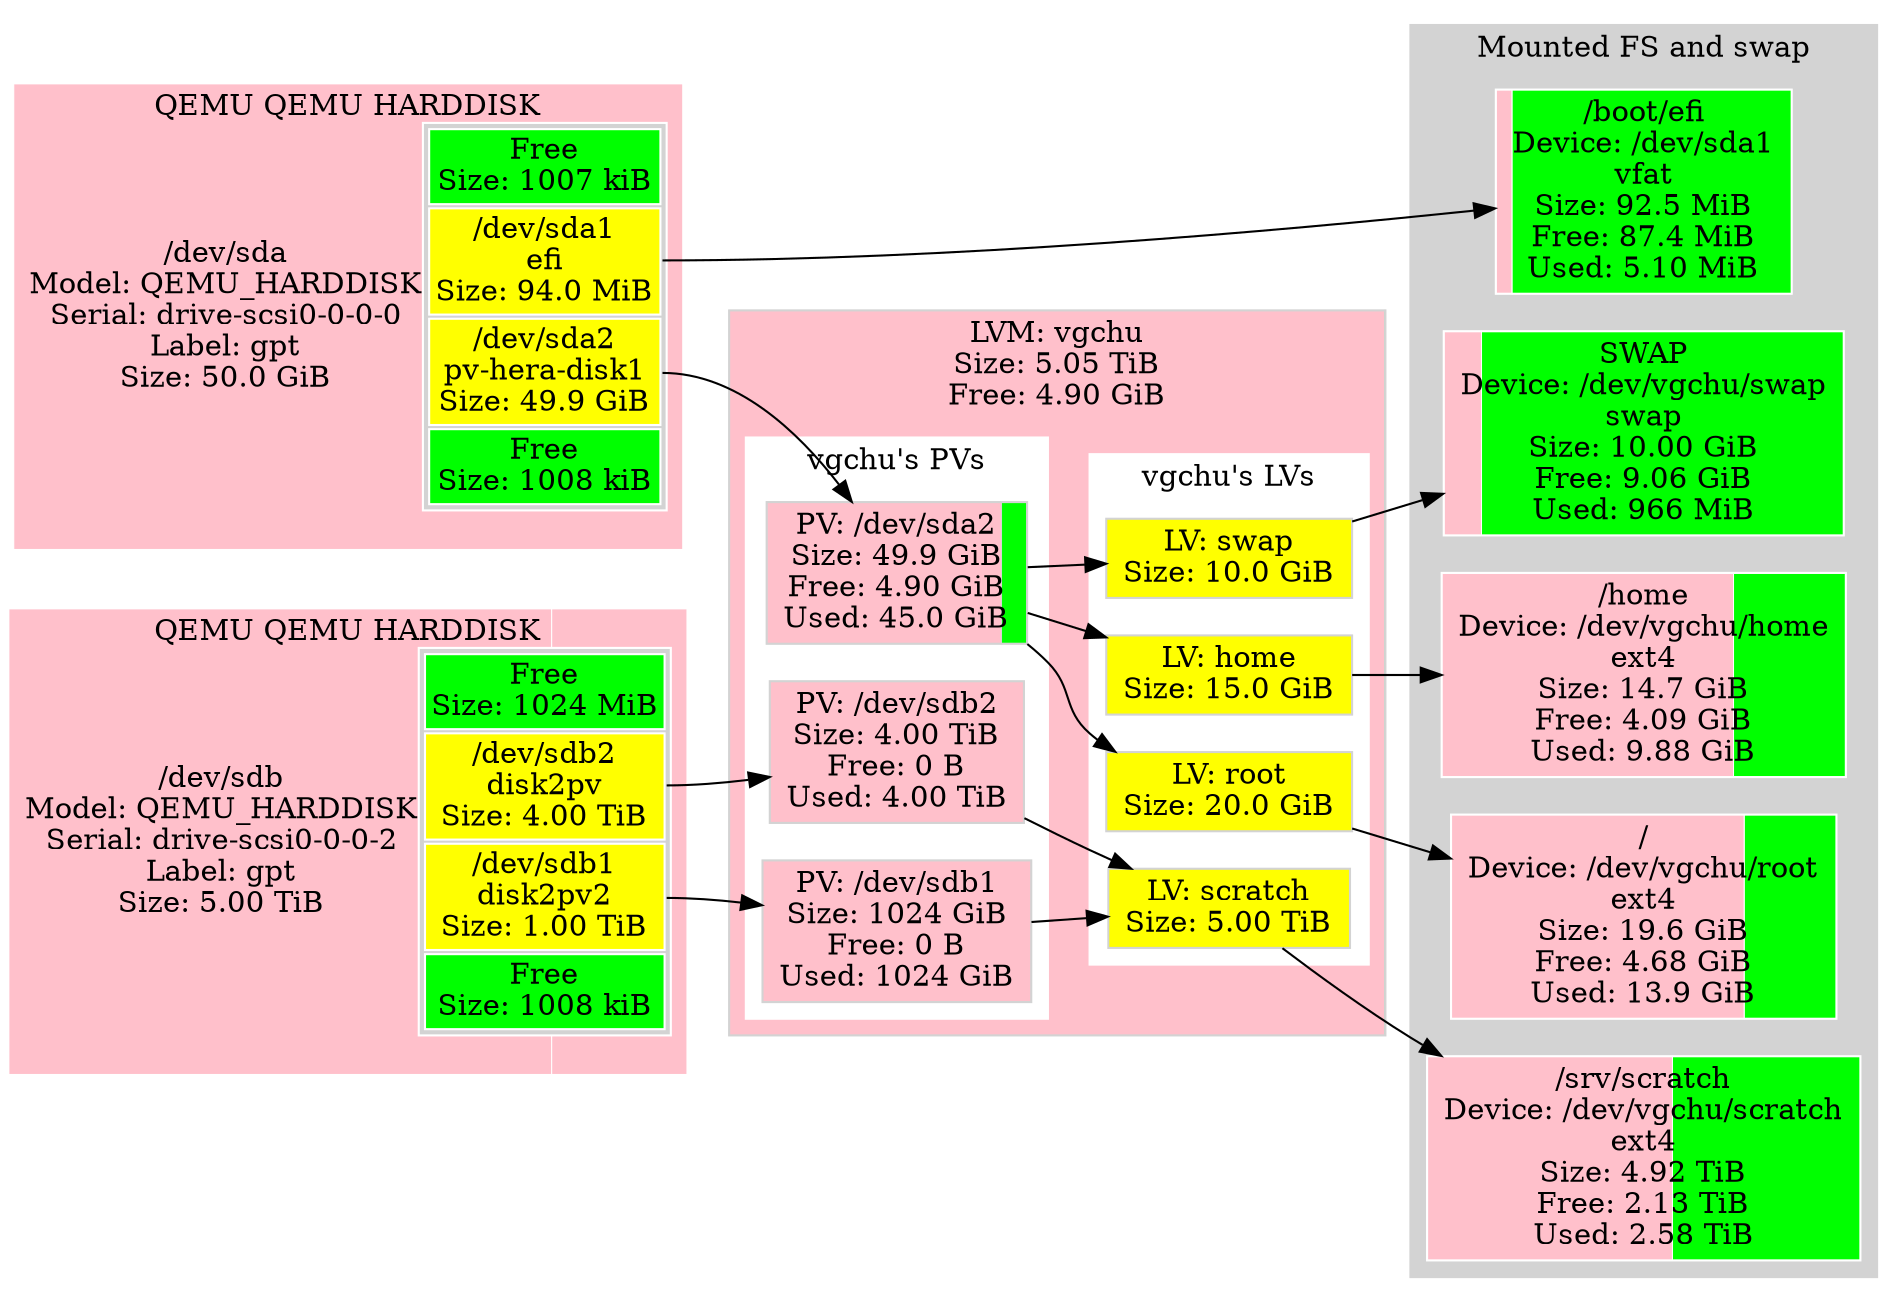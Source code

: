 digraph "machine"{
	rankdir=LR;
	{ "@Part: sda" [
		label=<<TABLE BORDER="0" CELLPADDING="0" CELLSPACING="0">
				<TR> <TD COLSPAN="2">QEMU QEMU HARDDISK</TD> </TR><TR><TD >/dev/sda<BR/>Model: QEMU_HARDDISK<BR/>Serial: drive-scsi0-0-0-0<BR/>Label: gpt<BR/>Size: 50.0 GiB</TD>    <TD BGCOLOR="lightgrey">
				<TABLE >
					<TR>
						<TD bgcolor="green">
						Free<BR/>Size: 1007 kiB
						</TD>
					</TR>
					<TR>
						<TD PORT="1" BGCOLOR="yellow">
						/dev/sda1<BR/>efi<BR/>Size: 94.0 MiB
						</TD>
					</TR>
					<TR>
						<TD PORT="2" BGCOLOR="yellow">
						/dev/sda2<BR/>pv-hera-disk1<BR/>Size: 49.9 GiB
						</TD>
					</TR>
					<TR>
						<TD bgcolor="green">
						Free<BR/>Size: 1008 kiB
						</TD>
					</TR>
				</TABLE>
				</TD> </TR><TR> <TD COLSPAN="2"> </TD> </TR>
			</TABLE>
		>;
		// Style node
		color=white;
		fillcolor=lightgrey;
		shape="rectangle";
		style=striped;
		fillcolor="green;0.000019:pink;0.001836:pink;0.998125:green;0.000019";
	]; }
	{ "@Part: sdb" [
		label=<<TABLE BORDER="0" CELLPADDING="0" CELLSPACING="0">
				<TR> <TD COLSPAN="2">QEMU QEMU HARDDISK</TD> </TR><TR><TD >/dev/sdb<BR/>Model: QEMU_HARDDISK<BR/>Serial: drive-scsi0-0-0-2<BR/>Label: gpt<BR/>Size: 5.00 TiB</TD>    <TD BGCOLOR="lightgrey">
				<TABLE >
					<TR>
						<TD bgcolor="green">
						Free<BR/>Size: 1024 MiB
						</TD>
					</TR>
					<TR>
						<TD PORT="2" BGCOLOR="yellow">
						/dev/sdb2<BR/>disk2pv<BR/>Size: 4.00 TiB
						</TD>
					</TR>
					<TR>
						<TD PORT="1" BGCOLOR="yellow">
						/dev/sdb1<BR/>disk2pv2<BR/>Size: 1.00 TiB
						</TD>
					</TR>
					<TR>
						<TD bgcolor="green">
						Free<BR/>Size: 1008 kiB
						</TD>
					</TR>
				</TABLE>
				</TD> </TR><TR> <TD COLSPAN="2"> </TD> </TR>
			</TABLE>
		>;
		// Style node
		color=white;
		fillcolor=lightgrey;
		shape="rectangle";
		style=striped;
		fillcolor="green;0.000195:pink;0.799804:pink;0.200000:green;0.000000";
	]; }
	subgraph "cluster_vgchu" {
		style=filled;
		color=lightgrey;
		fillcolor=lightgrey;
		node [style=filled,color=lightgrey,fillcolor=lightgrey,shape=rectangle];
		subgraph "cluster_vgchu@PV" {
			color=white;
			fillcolor=white;
			{ "LVM@vgchu@PV@sda2" [
				label="PV: /dev/sda2\nSize: 49.9 GiB\nFree: 4.90 GiB\nUsed: 45.0 GiB";
				style=striped;fillcolor="pink;0.901761.2:green"
			]; }
			{ "LVM@vgchu@PV@sdb1" [
				label="PV: /dev/sdb1\nSize: 1024 GiB\nFree: 0 B\nUsed: 1024 GiB";
				style=striped;fillcolor="pink;1.000000.2:green"
			]; }
			{ "LVM@vgchu@PV@sdb2" [
				label="PV: /dev/sdb2\nSize: 4.00 TiB\nFree: 0 B\nUsed: 4.00 TiB";
				style=striped;fillcolor="pink;1.000000.2:green"
			]; }
			label="vgchu's PVs";
		}
		subgraph "cluster_vgchu@LV" {
			color=white;
			fillcolor=white;
			{ "dm-2" [
				label="LV: home\nSize: 15.0 GiB";
				fillcolor="yellow"
			]; }
			{ "dm-0" [
				label="LV: root\nSize: 20.0 GiB";
				fillcolor="yellow"
			]; }
			{ "dm-3" [
				label="LV: scratch\nSize: 5.00 TiB";
				fillcolor="yellow"
			]; }
			{ "dm-1" [
				label="LV: swap\nSize: 10.0 GiB";
				fillcolor="yellow"
			]; }
			label="vgchu's LVs";
		}
		label="LVM: vgchu\nSize: 5.05 TiB\nFree: 4.90 GiB";
		style=striped;fillcolor="pink;0.999052.2:green"
	}
	subgraph "cluster_@FS" {
		style=filled;
		color=lightgrey;
		fillcolor=lightgrey;
		node [style=filled,color=white,fillcolor=lightgrey,shape=rectangle];
		{ "@FS@SWAP" [
			label="SWAP\nDevice: /dev/vgchu/swap\nswap\nSize: 10.00 GiB\nFree: 9.06 GiB\nUsed: 966 MiB";
			style=striped;fillcolor="pink;0.094370.2:green"
		]; }
		{ "@FS@/home" [
			label="/home\nDevice: /dev/vgchu/home\next4\nSize: 14.7 GiB\nFree: 4.09 GiB\nUsed: 9.88 GiB";
			style=striped;fillcolor="pink;0.722092.2:green"
		]; }
		{ "@FS@/" [
			label="/\nDevice: /dev/vgchu/root\next4\nSize: 19.6 GiB\nFree: 4.68 GiB\nUsed: 13.9 GiB";
			style=striped;fillcolor="pink;0.760903.2:green"
		]; }
		{ "@FS@/srv/scratch" [
			label="/srv/scratch\nDevice: /dev/vgchu/scratch\next4\nSize: 4.92 TiB\nFree: 2.13 TiB\nUsed: 2.58 TiB";
			style=striped;fillcolor="pink;0.566269.2:green"
		]; }
		{ "@FS@/boot/efi" [
			label="/boot/efi\nDevice: /dev/sda1\nvfat\nSize: 92.5 MiB\nFree: 87.4 MiB\nUsed: 5.10 MiB";
			style=striped;fillcolor="pink;0.055077.2:green"
		]; }
		label="Mounted FS and swap";
	}
	subgraph "cluster_@libvirt" {
		style=filled;
		color=lightgrey;
		fillcolor=lightgrey;
		node [style=filled,color=white,fillcolor=lightgrey,shape=rectangle];
		label="Libvirt Virtual Machines";
	}
	// Links from LVM VG: vgchu
	"LVM@vgchu@PV@sda2" -> "dm-2"
	"LVM@vgchu@PV@sda2" -> "dm-0"
	"LVM@vgchu@PV@sdb2" -> "dm-3"
	"LVM@vgchu@PV@sdb1" -> "dm-3"
	"LVM@vgchu@PV@sda2" -> "dm-1"
	// Links for LVM@vgchu@PV@sda2
	"@Part: sda":"2" -> "LVM@vgchu@PV@sda2"
	// Links for LVM@vgchu@PV@sdb1
	"@Part: sdb":"1" -> "LVM@vgchu@PV@sdb1"
	// Links for LVM@vgchu@PV@sdb2
	"@Part: sdb":"2" -> "LVM@vgchu@PV@sdb2"
	// Links for @FS@SWAP
	"dm-1" -> "@FS@SWAP"
	// Links for @FS@/home
	"dm-2" -> "@FS@/home"
	// Links for @FS@/
	"dm-0" -> "@FS@/"
	// Links for @FS@/srv/scratch
	"dm-3" -> "@FS@/srv/scratch"
	// Links for @FS@/boot/efi
	"@Part: sda":"1" -> "@FS@/boot/efi"
}
